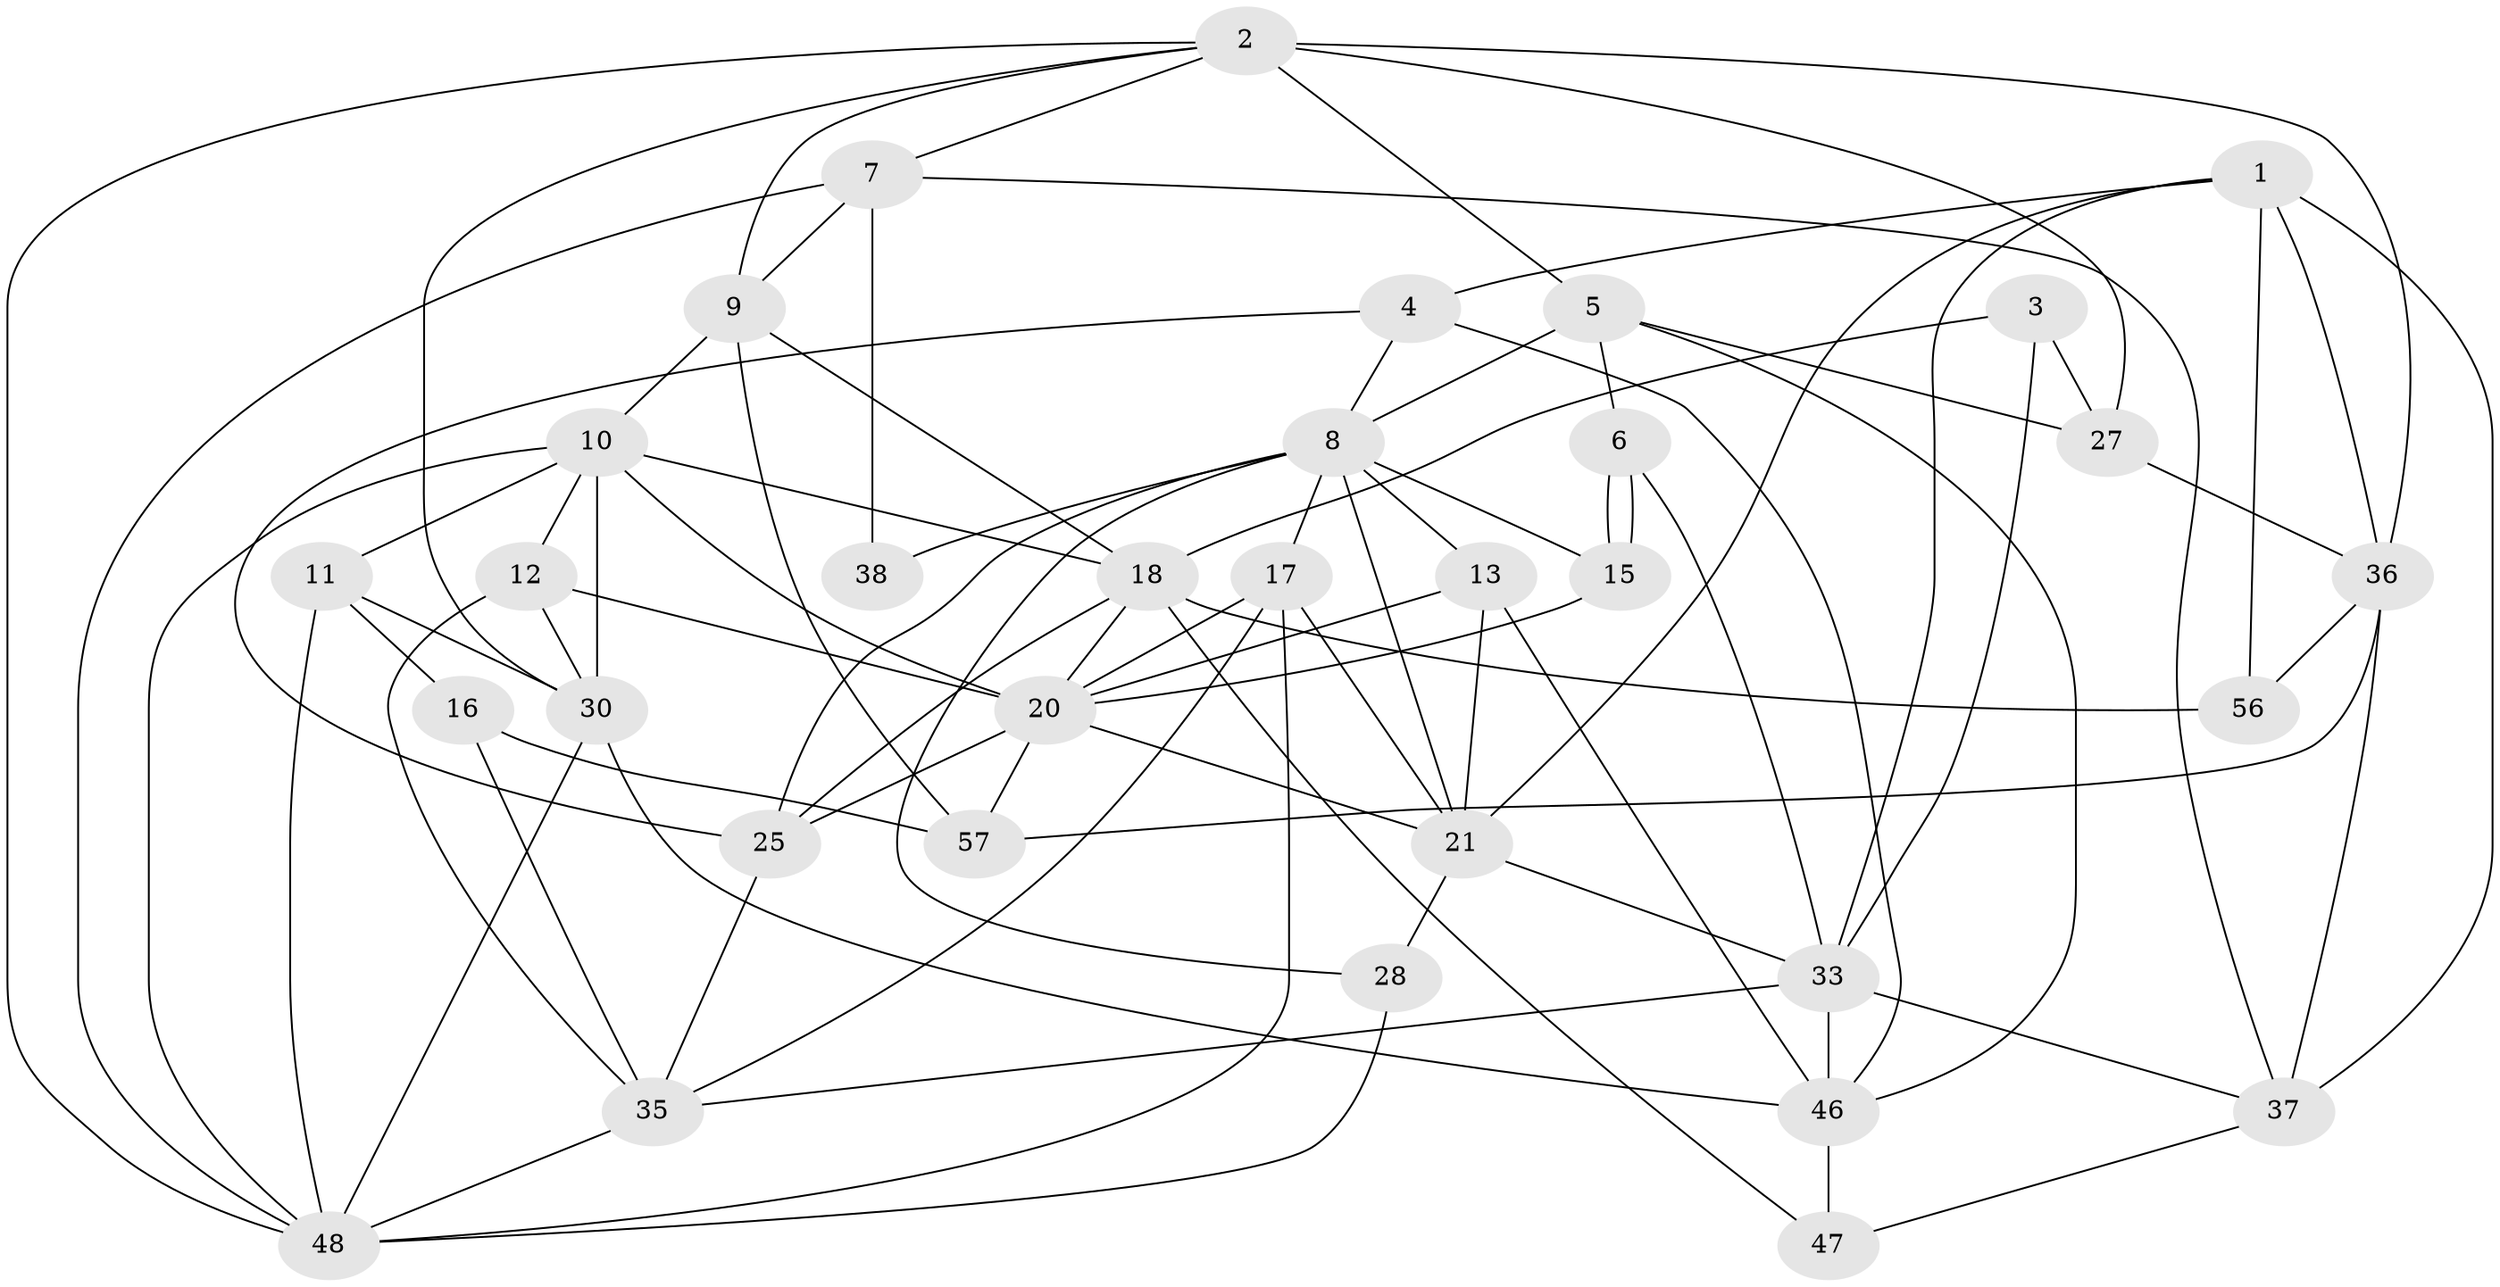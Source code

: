 // original degree distribution, {5: 0.1724137931034483, 3: 0.41379310344827586, 4: 0.1724137931034483, 6: 0.08620689655172414, 2: 0.08620689655172414, 7: 0.05172413793103448, 9: 0.017241379310344827}
// Generated by graph-tools (version 1.1) at 2025/41/03/06/25 10:41:57]
// undirected, 33 vertices, 85 edges
graph export_dot {
graph [start="1"]
  node [color=gray90,style=filled];
  1 [super="+14"];
  2 [super="+23"];
  3;
  4 [super="+53"];
  5 [super="+42"];
  6;
  7 [super="+22"];
  8 [super="+32"];
  9 [super="+39"];
  10 [super="+40"];
  11 [super="+45"];
  12 [super="+24"];
  13 [super="+26"];
  15 [super="+49"];
  16 [super="+29"];
  17 [super="+31"];
  18 [super="+19"];
  20 [super="+34"];
  21;
  25 [super="+51"];
  27 [super="+54"];
  28;
  30;
  33 [super="+44"];
  35 [super="+50"];
  36 [super="+41"];
  37 [super="+43"];
  38;
  46 [super="+55"];
  47;
  48 [super="+52"];
  56;
  57 [super="+58"];
  1 -- 56;
  1 -- 37;
  1 -- 33;
  1 -- 21;
  1 -- 36;
  1 -- 4;
  2 -- 30;
  2 -- 48;
  2 -- 5 [weight=2];
  2 -- 7;
  2 -- 9;
  2 -- 36;
  2 -- 27;
  3 -- 18;
  3 -- 33;
  3 -- 27;
  4 -- 46;
  4 -- 8;
  4 -- 25;
  5 -- 6;
  5 -- 46;
  5 -- 8;
  5 -- 27;
  6 -- 15;
  6 -- 15;
  6 -- 33;
  7 -- 48;
  7 -- 9;
  7 -- 38;
  7 -- 37;
  8 -- 15;
  8 -- 28;
  8 -- 38 [weight=2];
  8 -- 13;
  8 -- 25;
  8 -- 17;
  8 -- 21;
  9 -- 18;
  9 -- 57 [weight=2];
  9 -- 10;
  10 -- 30;
  10 -- 18;
  10 -- 20 [weight=2];
  10 -- 48;
  10 -- 12;
  10 -- 11;
  11 -- 30;
  11 -- 48;
  11 -- 16;
  12 -- 20;
  12 -- 30;
  12 -- 35;
  13 -- 46;
  13 -- 21;
  13 -- 20;
  15 -- 20;
  16 -- 35;
  16 -- 57;
  17 -- 21;
  17 -- 35;
  17 -- 48;
  17 -- 20;
  18 -- 25;
  18 -- 47;
  18 -- 56;
  18 -- 20;
  20 -- 21;
  20 -- 25;
  20 -- 57;
  21 -- 28;
  21 -- 33;
  25 -- 35;
  27 -- 36;
  28 -- 48;
  30 -- 46;
  30 -- 48;
  33 -- 46 [weight=2];
  33 -- 35;
  33 -- 37;
  35 -- 48;
  36 -- 37 [weight=2];
  36 -- 56;
  36 -- 57;
  37 -- 47;
  46 -- 47;
}
